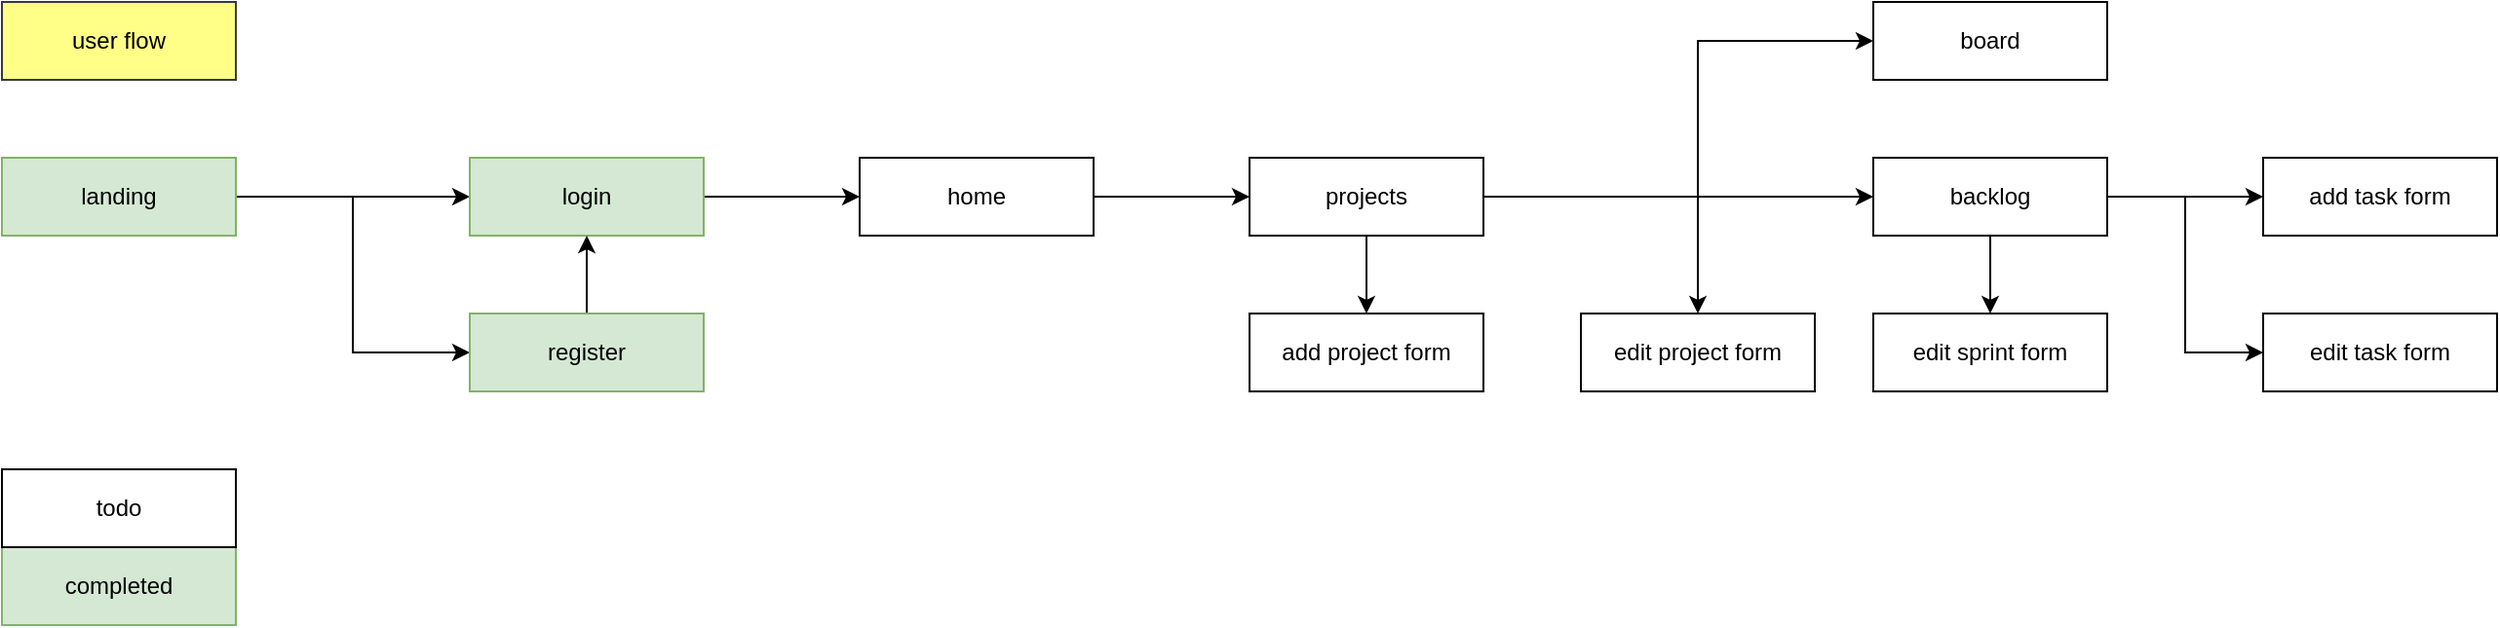 <mxfile version="14.7.4" type="embed"><diagram id="pK6moic8tZPPqWVi7ZrQ" name="routing"><mxGraphModel dx="1976" dy="1029" grid="1" gridSize="10" guides="1" tooltips="1" connect="1" arrows="1" fold="1" page="1" pageScale="1" pageWidth="850" pageHeight="1100" math="0" shadow="0"><root><mxCell id="0"/><mxCell id="1" parent="0"/><mxCell id="2" style="edgeStyle=orthogonalEdgeStyle;rounded=0;orthogonalLoop=1;jettySize=auto;html=1;entryX=0;entryY=0.5;entryDx=0;entryDy=0;" parent="1" source="3" target="15" edge="1"><mxGeometry relative="1" as="geometry"/></mxCell><mxCell id="3" value="home" style="rounded=0;whiteSpace=wrap;html=1;" parent="1" vertex="1"><mxGeometry x="480" y="120" width="120" height="40" as="geometry"/></mxCell><mxCell id="4" value="" style="edgeStyle=orthogonalEdgeStyle;rounded=0;orthogonalLoop=1;jettySize=auto;html=1;" parent="1" source="6" target="8" edge="1"><mxGeometry relative="1" as="geometry"/></mxCell><mxCell id="5" style="edgeStyle=orthogonalEdgeStyle;rounded=0;orthogonalLoop=1;jettySize=auto;html=1;entryX=0;entryY=0.5;entryDx=0;entryDy=0;" parent="1" source="6" target="10" edge="1"><mxGeometry relative="1" as="geometry"/></mxCell><mxCell id="6" value="landing" style="rounded=0;whiteSpace=wrap;html=1;fillColor=#d5e8d4;strokeColor=#82b366;" parent="1" vertex="1"><mxGeometry x="40" y="120" width="120" height="40" as="geometry"/></mxCell><mxCell id="7" style="edgeStyle=orthogonalEdgeStyle;rounded=0;orthogonalLoop=1;jettySize=auto;html=1;entryX=0;entryY=0.5;entryDx=0;entryDy=0;" parent="1" source="8" target="3" edge="1"><mxGeometry relative="1" as="geometry"/></mxCell><mxCell id="8" value="login" style="whiteSpace=wrap;html=1;rounded=0;fillColor=#d5e8d4;strokeColor=#82b366;" parent="1" vertex="1"><mxGeometry x="280" y="120" width="120" height="40" as="geometry"/></mxCell><mxCell id="9" style="edgeStyle=orthogonalEdgeStyle;rounded=0;orthogonalLoop=1;jettySize=auto;html=1;" parent="1" source="10" target="8" edge="1"><mxGeometry relative="1" as="geometry"/></mxCell><mxCell id="10" value="register" style="whiteSpace=wrap;html=1;rounded=0;fillColor=#d5e8d4;strokeColor=#82b366;" parent="1" vertex="1"><mxGeometry x="280" y="200" width="120" height="40" as="geometry"/></mxCell><mxCell id="11" style="edgeStyle=orthogonalEdgeStyle;rounded=0;orthogonalLoop=1;jettySize=auto;html=1;" parent="1" source="15" target="20" edge="1"><mxGeometry relative="1" as="geometry"/></mxCell><mxCell id="12" style="edgeStyle=orthogonalEdgeStyle;rounded=0;orthogonalLoop=1;jettySize=auto;html=1;entryX=0.5;entryY=0;entryDx=0;entryDy=0;" parent="1" source="15" target="21" edge="1"><mxGeometry relative="1" as="geometry"/></mxCell><mxCell id="13" style="edgeStyle=orthogonalEdgeStyle;rounded=0;orthogonalLoop=1;jettySize=auto;html=1;entryX=0;entryY=0.5;entryDx=0;entryDy=0;" parent="1" source="15" target="19" edge="1"><mxGeometry relative="1" as="geometry"/></mxCell><mxCell id="14" style="edgeStyle=orthogonalEdgeStyle;rounded=0;orthogonalLoop=1;jettySize=auto;html=1;" parent="1" source="15" target="25" edge="1"><mxGeometry relative="1" as="geometry"><Array as="points"><mxPoint x="910" y="140"/><mxPoint x="910" y="60"/></Array></mxGeometry></mxCell><mxCell id="15" value="projects" style="rounded=0;whiteSpace=wrap;html=1;" parent="1" vertex="1"><mxGeometry x="680" y="120" width="120" height="40" as="geometry"/></mxCell><mxCell id="16" value="" style="edgeStyle=orthogonalEdgeStyle;rounded=0;orthogonalLoop=1;jettySize=auto;html=1;" parent="1" source="19" target="22" edge="1"><mxGeometry relative="1" as="geometry"/></mxCell><mxCell id="17" style="edgeStyle=orthogonalEdgeStyle;rounded=0;orthogonalLoop=1;jettySize=auto;html=1;entryX=0;entryY=0.5;entryDx=0;entryDy=0;" parent="1" source="19" target="23" edge="1"><mxGeometry relative="1" as="geometry"/></mxCell><mxCell id="18" style="edgeStyle=orthogonalEdgeStyle;rounded=0;orthogonalLoop=1;jettySize=auto;html=1;entryX=0;entryY=0.5;entryDx=0;entryDy=0;" parent="1" source="19" target="24" edge="1"><mxGeometry relative="1" as="geometry"/></mxCell><mxCell id="19" value="backlog" style="rounded=0;whiteSpace=wrap;html=1;" parent="1" vertex="1"><mxGeometry x="1000" y="120" width="120" height="40" as="geometry"/></mxCell><mxCell id="20" value="add project form" style="rounded=0;whiteSpace=wrap;html=1;" parent="1" vertex="1"><mxGeometry x="680" y="200" width="120" height="40" as="geometry"/></mxCell><mxCell id="21" value="edit project form" style="rounded=0;whiteSpace=wrap;html=1;" parent="1" vertex="1"><mxGeometry x="850" y="200" width="120" height="40" as="geometry"/></mxCell><mxCell id="22" value="edit sprint form" style="whiteSpace=wrap;html=1;rounded=0;" parent="1" vertex="1"><mxGeometry x="1000" y="200" width="120" height="40" as="geometry"/></mxCell><mxCell id="23" value="add task form" style="rounded=0;whiteSpace=wrap;html=1;" parent="1" vertex="1"><mxGeometry x="1200" y="120" width="120" height="40" as="geometry"/></mxCell><mxCell id="24" value="edit task form" style="rounded=0;whiteSpace=wrap;html=1;" parent="1" vertex="1"><mxGeometry x="1200" y="200" width="120" height="40" as="geometry"/></mxCell><mxCell id="25" value="board" style="rounded=0;whiteSpace=wrap;html=1;" parent="1" vertex="1"><mxGeometry x="1000" y="40" width="120" height="40" as="geometry"/></mxCell><mxCell id="50" value="user flow" style="rounded=0;whiteSpace=wrap;html=1;fillColor=#ffff88;strokeColor=#36393d;" vertex="1" parent="1"><mxGeometry x="40" y="40" width="120" height="40" as="geometry"/></mxCell><mxCell id="51" value="completed" style="rounded=0;whiteSpace=wrap;html=1;fillColor=#d5e8d4;strokeColor=#82b366;" vertex="1" parent="1"><mxGeometry x="40" y="320" width="120" height="40" as="geometry"/></mxCell><mxCell id="52" value="todo" style="rounded=0;whiteSpace=wrap;html=1;" vertex="1" parent="1"><mxGeometry x="40" y="280" width="120" height="40" as="geometry"/></mxCell></root></mxGraphModel></diagram></mxfile>